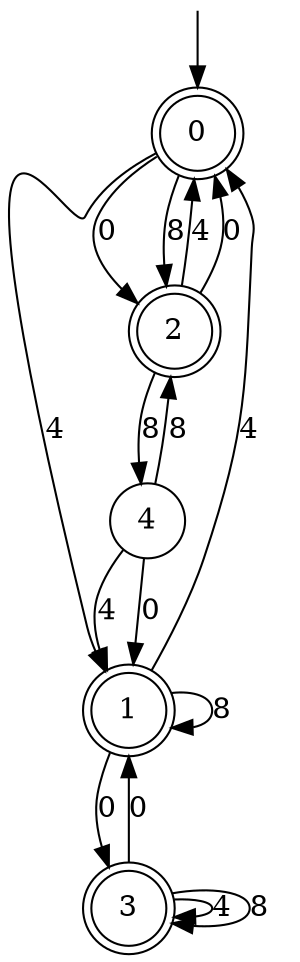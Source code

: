 digraph g {

	s0 [shape="doublecircle" label="0"];
	s1 [shape="doublecircle" label="1"];
	s2 [shape="doublecircle" label="2"];
	s3 [shape="doublecircle" label="3"];
	s4 [shape="circle" label="4"];
	s0 -> s1 [label="4"];
	s0 -> s2 [label="0"];
	s0 -> s2 [label="8"];
	s1 -> s0 [label="4"];
	s1 -> s3 [label="0"];
	s1 -> s1 [label="8"];
	s2 -> s0 [label="4"];
	s2 -> s0 [label="0"];
	s2 -> s4 [label="8"];
	s3 -> s3 [label="4"];
	s3 -> s1 [label="0"];
	s3 -> s3 [label="8"];
	s4 -> s1 [label="4"];
	s4 -> s1 [label="0"];
	s4 -> s2 [label="8"];

__start0 [label="" shape="none" width="0" height="0"];
__start0 -> s0;

}
